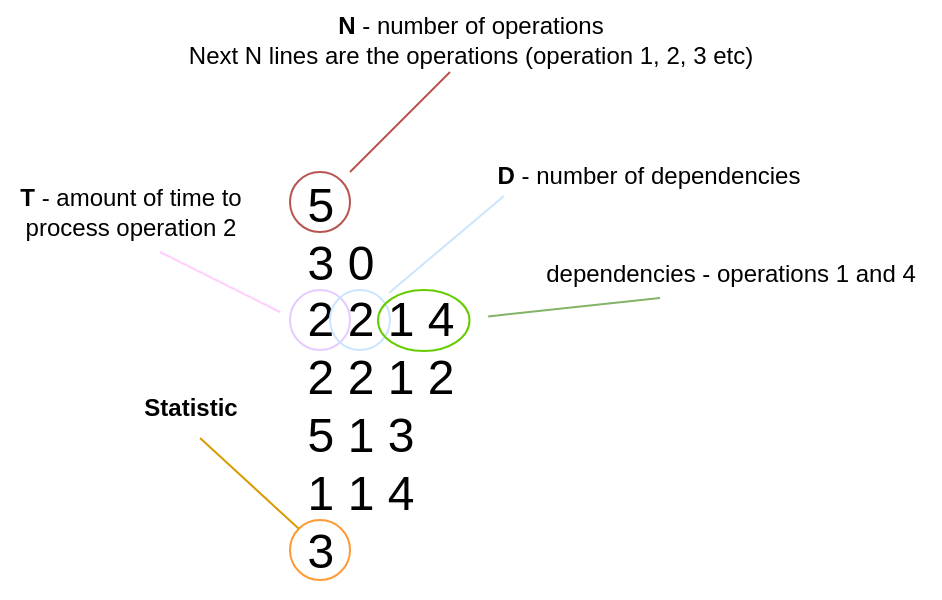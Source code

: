 <mxfile version="21.3.5" type="device">
  <diagram name="Page-1" id="hhhB7THpOj6KJaeT_R8F">
    <mxGraphModel dx="1489" dy="428" grid="1" gridSize="10" guides="1" tooltips="1" connect="1" arrows="1" fold="1" page="1" pageScale="1" pageWidth="827" pageHeight="1169" math="0" shadow="0">
      <root>
        <mxCell id="0" />
        <mxCell id="1" parent="0" />
        <mxCell id="mwpZoM34W3NjhRyXzfsJ-3" value="&lt;div style=&quot;text-align: left;&quot;&gt;&lt;span style=&quot;background-color: initial;&quot;&gt;&lt;font style=&quot;font-size: 24px;&quot;&gt;5&lt;/font&gt;&lt;/span&gt;&lt;/div&gt;&lt;div style=&quot;text-align: left;&quot;&gt;&lt;span style=&quot;background-color: initial;&quot;&gt;&lt;font style=&quot;font-size: 24px;&quot;&gt;3 0&lt;/font&gt;&lt;/span&gt;&lt;/div&gt;&lt;div style=&quot;text-align: left;&quot;&gt;&lt;span style=&quot;background-color: initial;&quot;&gt;&lt;font style=&quot;font-size: 24px;&quot;&gt;2 2 1 4&lt;/font&gt;&lt;/span&gt;&lt;/div&gt;&lt;div style=&quot;text-align: left;&quot;&gt;&lt;span style=&quot;background-color: initial;&quot;&gt;&lt;font style=&quot;font-size: 24px;&quot;&gt;2 2 1 2&lt;/font&gt;&lt;/span&gt;&lt;/div&gt;&lt;div style=&quot;text-align: left;&quot;&gt;&lt;span style=&quot;background-color: initial;&quot;&gt;&lt;font style=&quot;font-size: 24px;&quot;&gt;5 1 3&lt;/font&gt;&lt;/span&gt;&lt;/div&gt;&lt;div style=&quot;text-align: left;&quot;&gt;&lt;span style=&quot;background-color: initial;&quot;&gt;&lt;font style=&quot;font-size: 24px;&quot;&gt;1 1 4&lt;/font&gt;&lt;/span&gt;&lt;/div&gt;&lt;div style=&quot;text-align: left;&quot;&gt;&lt;span style=&quot;background-color: initial;&quot;&gt;&lt;font style=&quot;font-size: 24px;&quot;&gt;3&lt;/font&gt;&lt;/span&gt;&lt;/div&gt;" style="text;html=1;align=center;verticalAlign=middle;resizable=0;points=[];autosize=1;strokeColor=none;fillColor=none;" vertex="1" parent="1">
          <mxGeometry x="130" y="90" width="100" height="220" as="geometry" />
        </mxCell>
        <mxCell id="mwpZoM34W3NjhRyXzfsJ-4" value="" style="ellipse;whiteSpace=wrap;html=1;aspect=fixed;fillColor=none;strokeColor=#b85450;" vertex="1" parent="1">
          <mxGeometry x="135" y="97" width="30" height="30" as="geometry" />
        </mxCell>
        <mxCell id="mwpZoM34W3NjhRyXzfsJ-5" value="" style="endArrow=none;html=1;rounded=0;fillColor=#f8cecc;strokeColor=#b85450;" edge="1" parent="1">
          <mxGeometry width="50" height="50" relative="1" as="geometry">
            <mxPoint x="165" y="97" as="sourcePoint" />
            <mxPoint x="215" y="47" as="targetPoint" />
          </mxGeometry>
        </mxCell>
        <mxCell id="mwpZoM34W3NjhRyXzfsJ-6" value="&lt;b&gt;N &lt;/b&gt;- number of operations&lt;br&gt;Next N lines are the operations (operation 1, 2, 3 etc)" style="text;html=1;align=center;verticalAlign=middle;resizable=0;points=[];autosize=1;strokeColor=none;fillColor=none;" vertex="1" parent="1">
          <mxGeometry x="70" y="11" width="310" height="40" as="geometry" />
        </mxCell>
        <mxCell id="mwpZoM34W3NjhRyXzfsJ-7" value="" style="ellipse;whiteSpace=wrap;html=1;aspect=fixed;fillColor=none;strokeColor=#E5CCFF;" vertex="1" parent="1">
          <mxGeometry x="135" y="156" width="30" height="30" as="geometry" />
        </mxCell>
        <mxCell id="mwpZoM34W3NjhRyXzfsJ-8" value="" style="ellipse;whiteSpace=wrap;html=1;aspect=fixed;fillColor=none;strokeColor=#CCE5FF;" vertex="1" parent="1">
          <mxGeometry x="155" y="156" width="30" height="30" as="geometry" />
        </mxCell>
        <mxCell id="mwpZoM34W3NjhRyXzfsJ-9" value="" style="endArrow=none;html=1;rounded=0;fillColor=#f8cecc;strokeColor=#FFCCFF;" edge="1" parent="1">
          <mxGeometry width="50" height="50" relative="1" as="geometry">
            <mxPoint x="70" y="137" as="sourcePoint" />
            <mxPoint x="130" y="167" as="targetPoint" />
          </mxGeometry>
        </mxCell>
        <mxCell id="mwpZoM34W3NjhRyXzfsJ-10" value="&lt;b&gt;T &lt;/b&gt;- amount of time to &lt;br&gt;process operation 2" style="text;html=1;align=center;verticalAlign=middle;resizable=0;points=[];autosize=1;strokeColor=none;fillColor=none;" vertex="1" parent="1">
          <mxGeometry x="-10" y="97" width="130" height="40" as="geometry" />
        </mxCell>
        <mxCell id="mwpZoM34W3NjhRyXzfsJ-12" value="&lt;b&gt;D &lt;/b&gt;- number of dependencies" style="text;html=1;align=center;verticalAlign=middle;resizable=0;points=[];autosize=1;strokeColor=none;fillColor=none;" vertex="1" parent="1">
          <mxGeometry x="229" y="83.5" width="170" height="30" as="geometry" />
        </mxCell>
        <mxCell id="mwpZoM34W3NjhRyXzfsJ-14" value="" style="endArrow=none;html=1;rounded=0;fillColor=#f8cecc;strokeColor=#CCE5FF;entryX=1;entryY=0;entryDx=0;entryDy=0;" edge="1" parent="1">
          <mxGeometry width="50" height="50" relative="1" as="geometry">
            <mxPoint x="242" y="109" as="sourcePoint" />
            <mxPoint x="184.607" y="157.393" as="targetPoint" />
          </mxGeometry>
        </mxCell>
        <mxCell id="mwpZoM34W3NjhRyXzfsJ-15" value="" style="ellipse;whiteSpace=wrap;html=1;fillColor=none;strokeColor=#66CC00;" vertex="1" parent="1">
          <mxGeometry x="179" y="156" width="45.75" height="30.5" as="geometry" />
        </mxCell>
        <mxCell id="mwpZoM34W3NjhRyXzfsJ-16" value="" style="endArrow=none;html=1;rounded=0;fillColor=#d5e8d4;strokeColor=#82b366;entryX=1.041;entryY=0.36;entryDx=0;entryDy=0;entryPerimeter=0;" edge="1" parent="1" target="mwpZoM34W3NjhRyXzfsJ-3">
          <mxGeometry width="50" height="50" relative="1" as="geometry">
            <mxPoint x="320" y="160" as="sourcePoint" />
            <mxPoint x="228.997" y="175.393" as="targetPoint" />
          </mxGeometry>
        </mxCell>
        <mxCell id="mwpZoM34W3NjhRyXzfsJ-17" value="dependencies - operations 1 and 4" style="text;html=1;align=center;verticalAlign=middle;resizable=0;points=[];autosize=1;strokeColor=none;fillColor=none;" vertex="1" parent="1">
          <mxGeometry x="250" y="133" width="210" height="30" as="geometry" />
        </mxCell>
        <mxCell id="mwpZoM34W3NjhRyXzfsJ-18" value="" style="ellipse;whiteSpace=wrap;html=1;aspect=fixed;fillColor=none;strokeColor=#FF9933;" vertex="1" parent="1">
          <mxGeometry x="135" y="271" width="30" height="30" as="geometry" />
        </mxCell>
        <mxCell id="mwpZoM34W3NjhRyXzfsJ-19" value="" style="endArrow=none;html=1;rounded=0;fillColor=#ffe6cc;strokeColor=#d79b00;exitX=0;exitY=0;exitDx=0;exitDy=0;" edge="1" parent="1" source="mwpZoM34W3NjhRyXzfsJ-18">
          <mxGeometry width="50" height="50" relative="1" as="geometry">
            <mxPoint x="185" y="290" as="sourcePoint" />
            <mxPoint x="90" y="230" as="targetPoint" />
          </mxGeometry>
        </mxCell>
        <mxCell id="mwpZoM34W3NjhRyXzfsJ-20" value="&lt;b&gt;Statistic&lt;/b&gt;" style="text;html=1;align=center;verticalAlign=middle;resizable=0;points=[];autosize=1;strokeColor=none;fillColor=none;" vertex="1" parent="1">
          <mxGeometry x="50" y="200" width="70" height="30" as="geometry" />
        </mxCell>
      </root>
    </mxGraphModel>
  </diagram>
</mxfile>
